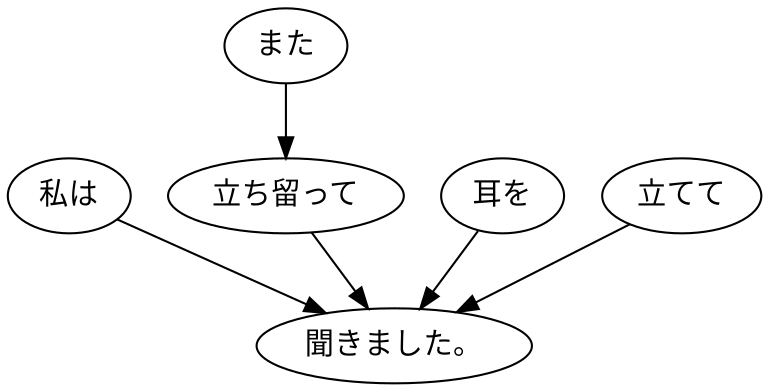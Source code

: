 digraph graph1127 {
	node0 [label="私は"];
	node1 [label="また"];
	node2 [label="立ち留って"];
	node3 [label="耳を"];
	node4 [label="立てて"];
	node5 [label="聞きました。"];
	node0 -> node5;
	node1 -> node2;
	node2 -> node5;
	node3 -> node5;
	node4 -> node5;
}
